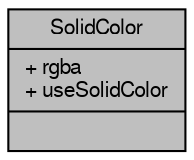 digraph "SolidColor"
{
  edge [fontname="FreeSans",fontsize="10",labelfontname="FreeSans",labelfontsize="10"];
  node [fontname="FreeSans",fontsize="10",shape=record];
  Node1 [label="{SolidColor\n|+ rgba\l+ useSolidColor\l|}",height=0.2,width=0.4,color="black", fillcolor="grey75", style="filled", fontcolor="black"];
}
